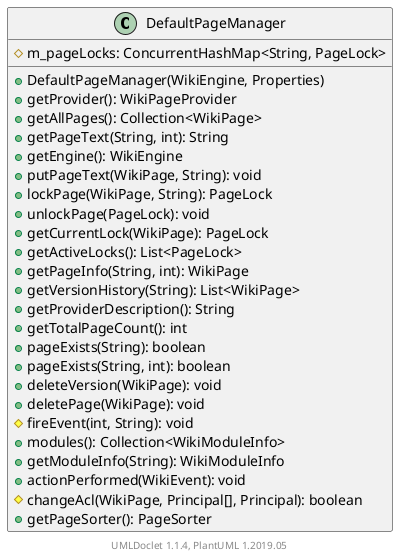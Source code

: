 @startuml

    class DefaultPageManager [[DefaultPageManager.html]] {
        #m_pageLocks: ConcurrentHashMap<String, PageLock>
        +DefaultPageManager(WikiEngine, Properties)
        +getProvider(): WikiPageProvider
        +getAllPages(): Collection<WikiPage>
        +getPageText(String, int): String
        +getEngine(): WikiEngine
        +putPageText(WikiPage, String): void
        +lockPage(WikiPage, String): PageLock
        +unlockPage(PageLock): void
        +getCurrentLock(WikiPage): PageLock
        +getActiveLocks(): List<PageLock>
        +getPageInfo(String, int): WikiPage
        +getVersionHistory(String): List<WikiPage>
        +getProviderDescription(): String
        +getTotalPageCount(): int
        +pageExists(String): boolean
        +pageExists(String, int): boolean
        +deleteVersion(WikiPage): void
        +deletePage(WikiPage): void
        #fireEvent(int, String): void
        +modules(): Collection<WikiModuleInfo>
        +getModuleInfo(String): WikiModuleInfo
        +actionPerformed(WikiEvent): void
        #changeAcl(WikiPage, Principal[], Principal): boolean
        +getPageSorter(): PageSorter
    }


    center footer UMLDoclet 1.1.4, PlantUML 1.2019.05
@enduml
